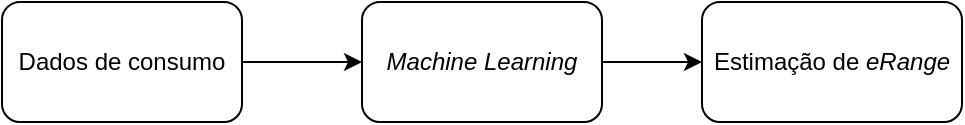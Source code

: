 <mxfile version="17.4.2" type="device"><diagram id="bEK-VHNYjL26SKP74b3P" name="Page-1"><mxGraphModel dx="760" dy="601" grid="1" gridSize="10" guides="1" tooltips="1" connect="1" arrows="1" fold="1" page="1" pageScale="1" pageWidth="850" pageHeight="1100" math="0" shadow="0"><root><mxCell id="0"/><mxCell id="1" parent="0"/><mxCell id="pYWiSJa1ndfTlJ5szEZH-3" value="" style="edgeStyle=orthogonalEdgeStyle;rounded=0;orthogonalLoop=1;jettySize=auto;html=1;" edge="1" parent="1" source="pYWiSJa1ndfTlJ5szEZH-1" target="pYWiSJa1ndfTlJ5szEZH-2"><mxGeometry relative="1" as="geometry"/></mxCell><mxCell id="pYWiSJa1ndfTlJ5szEZH-1" value="Dados de consumo" style="rounded=1;whiteSpace=wrap;html=1;" vertex="1" parent="1"><mxGeometry x="140" y="270" width="120" height="60" as="geometry"/></mxCell><mxCell id="pYWiSJa1ndfTlJ5szEZH-5" value="" style="edgeStyle=orthogonalEdgeStyle;rounded=0;orthogonalLoop=1;jettySize=auto;html=1;" edge="1" parent="1" source="pYWiSJa1ndfTlJ5szEZH-2" target="pYWiSJa1ndfTlJ5szEZH-4"><mxGeometry relative="1" as="geometry"/></mxCell><mxCell id="pYWiSJa1ndfTlJ5szEZH-2" value="&lt;i&gt;Machine Learning&lt;/i&gt;" style="rounded=1;whiteSpace=wrap;html=1;" vertex="1" parent="1"><mxGeometry x="320" y="270" width="120" height="60" as="geometry"/></mxCell><mxCell id="pYWiSJa1ndfTlJ5szEZH-4" value="Estimação de &lt;i&gt;eRange&lt;/i&gt;" style="rounded=1;whiteSpace=wrap;html=1;" vertex="1" parent="1"><mxGeometry x="490" y="270" width="130" height="60" as="geometry"/></mxCell></root></mxGraphModel></diagram></mxfile>